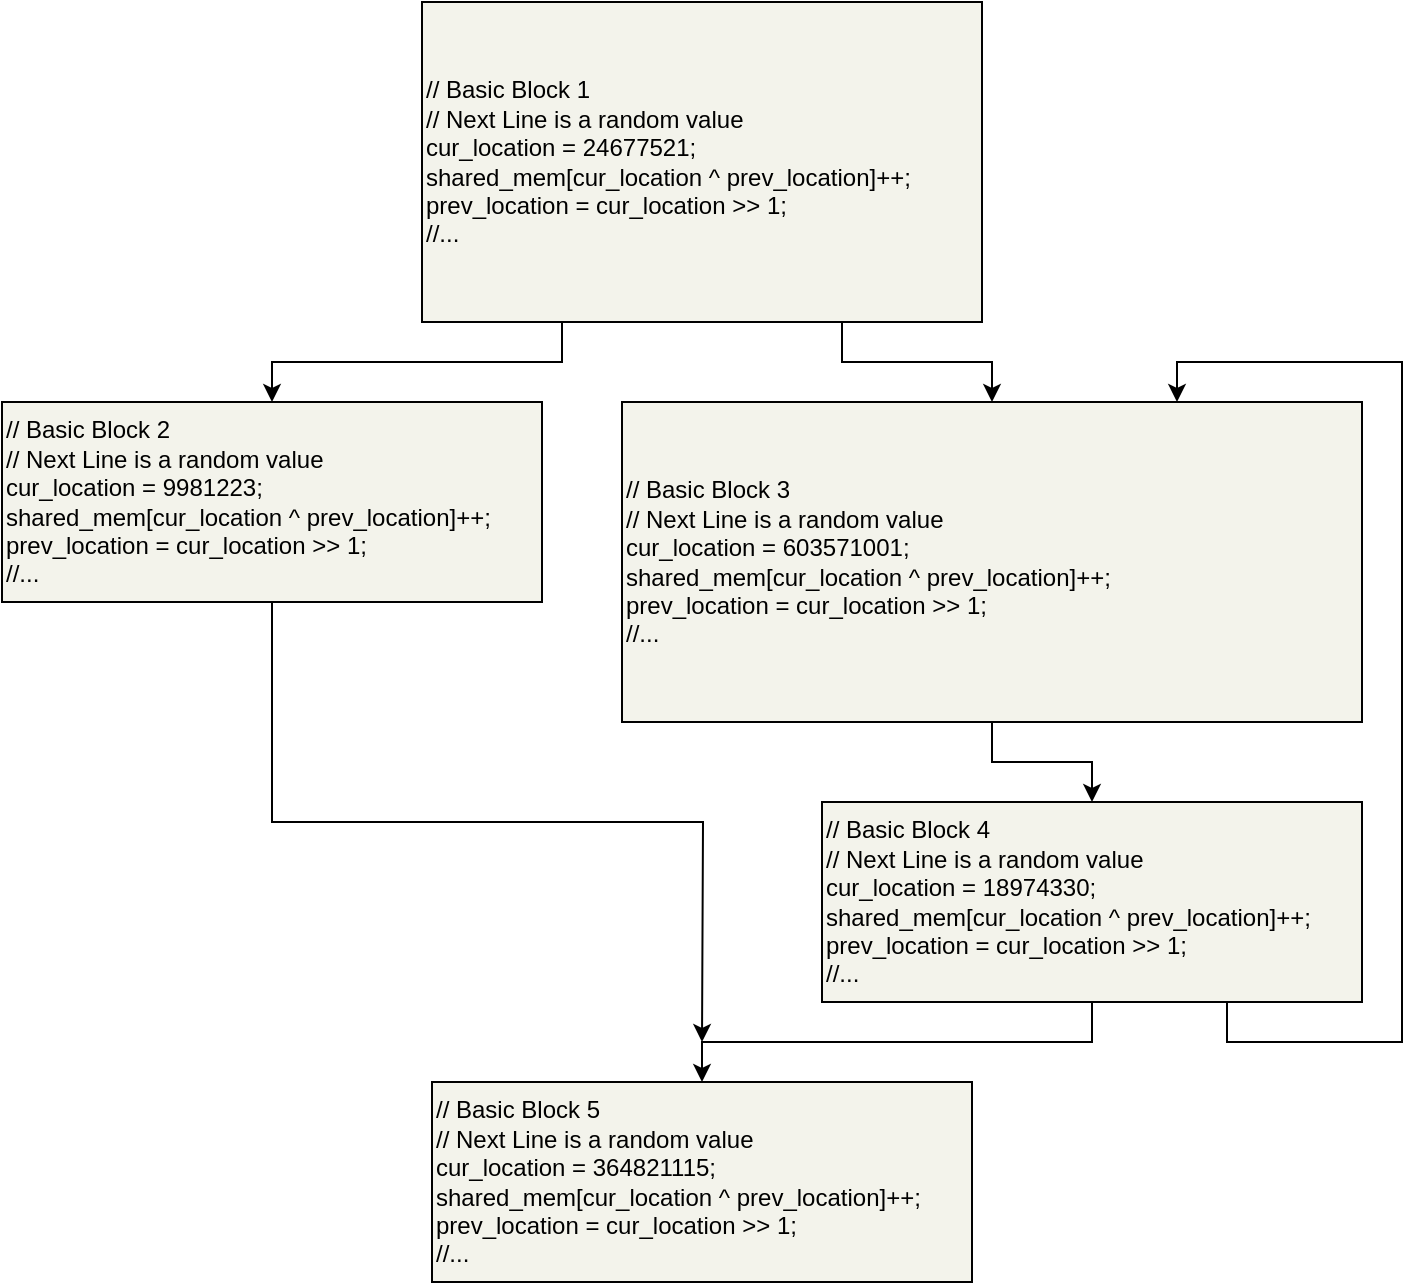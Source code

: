 <mxfile version="11.2.5" type="device" pages="1"><diagram id="Ex9nssdTxlT7TpCbuSto" name="Page-1"><mxGraphModel dx="1365" dy="832" grid="1" gridSize="10" guides="1" tooltips="1" connect="1" arrows="1" fold="1" page="1" pageScale="1" pageWidth="827" pageHeight="1169" math="0" shadow="0"><root><mxCell id="0"/><mxCell id="1" parent="0"/><mxCell id="rp97ohG0JGLd58k4tToJ-6" style="edgeStyle=orthogonalEdgeStyle;rounded=0;orthogonalLoop=1;jettySize=auto;html=1;exitX=0.25;exitY=1;exitDx=0;exitDy=0;entryX=0.5;entryY=0;entryDx=0;entryDy=0;" edge="1" parent="1" source="rp97ohG0JGLd58k4tToJ-1" target="rp97ohG0JGLd58k4tToJ-2"><mxGeometry relative="1" as="geometry"/></mxCell><mxCell id="rp97ohG0JGLd58k4tToJ-7" style="edgeStyle=orthogonalEdgeStyle;rounded=0;orthogonalLoop=1;jettySize=auto;html=1;exitX=0.75;exitY=1;exitDx=0;exitDy=0;" edge="1" parent="1" source="rp97ohG0JGLd58k4tToJ-1" target="rp97ohG0JGLd58k4tToJ-3"><mxGeometry relative="1" as="geometry"/></mxCell><mxCell id="rp97ohG0JGLd58k4tToJ-1" value="&lt;span style=&quot;background-color: rgb(243 , 243 , 235)&quot;&gt;// Basic Block 1&lt;br&gt;// Next Line is a random value&lt;br&gt;cur_location = 24677521; &lt;br&gt;shared_mem[cur_location ^ prev_location]++;&lt;br&gt;prev_location = cur_location &amp;gt;&amp;gt; 1;&lt;br&gt;//...&lt;br&gt;&lt;/span&gt;" style="rounded=0;whiteSpace=wrap;html=1;align=left;background-color=rgb(243, 243, 235);fillColor=#f3f3eb;" vertex="1" parent="1"><mxGeometry x="280" width="280" height="160" as="geometry"/></mxCell><mxCell id="rp97ohG0JGLd58k4tToJ-11" style="edgeStyle=orthogonalEdgeStyle;rounded=0;orthogonalLoop=1;jettySize=auto;html=1;exitX=0.5;exitY=1;exitDx=0;exitDy=0;" edge="1" parent="1" source="rp97ohG0JGLd58k4tToJ-2"><mxGeometry relative="1" as="geometry"><mxPoint x="420" y="520" as="targetPoint"/></mxGeometry></mxCell><mxCell id="rp97ohG0JGLd58k4tToJ-2" value="&lt;span style=&quot;background-color: rgb(243 , 243 , 235)&quot;&gt;// Basic Block 2&lt;br&gt;&lt;/span&gt;&lt;span style=&quot;background-color: rgb(243 , 243 , 235)&quot;&gt;// Next Line is a random value&lt;br&gt;&lt;/span&gt;&lt;span style=&quot;background-color: rgb(243 , 243 , 235)&quot;&gt;cur_location = 9981223; &lt;br&gt;shared_mem[cur_location ^ prev_location]++;&lt;br&gt;prev_location = cur_location &amp;gt;&amp;gt; 1;&lt;br&gt;//...&lt;br&gt;&lt;/span&gt;" style="rounded=0;whiteSpace=wrap;html=1;align=left;background-color=rgb(243, 243, 235);fillColor=#f3f3eb;" vertex="1" parent="1"><mxGeometry x="70" y="200" width="270" height="100" as="geometry"/></mxCell><mxCell id="rp97ohG0JGLd58k4tToJ-8" style="edgeStyle=orthogonalEdgeStyle;rounded=0;orthogonalLoop=1;jettySize=auto;html=1;exitX=0.5;exitY=1;exitDx=0;exitDy=0;" edge="1" parent="1" source="rp97ohG0JGLd58k4tToJ-3" target="rp97ohG0JGLd58k4tToJ-4"><mxGeometry relative="1" as="geometry"/></mxCell><mxCell id="rp97ohG0JGLd58k4tToJ-3" value="&lt;span style=&quot;background-color: rgb(243 , 243 , 235)&quot;&gt;// Basic Block 3&lt;br&gt;&lt;/span&gt;&lt;span style=&quot;background-color: rgb(243 , 243 , 235)&quot;&gt;// Next Line is a random value&lt;/span&gt;&lt;span style=&quot;background-color: rgb(243 , 243 , 235)&quot;&gt;&lt;br&gt;cur_location = 603571001; &lt;br&gt;shared_mem[cur_location ^ prev_location]++;&lt;br&gt;prev_location = cur_location &amp;gt;&amp;gt; 1;&lt;br&gt;//...&lt;br&gt;&lt;/span&gt;" style="rounded=0;whiteSpace=wrap;html=1;align=left;background-color=rgb(243, 243, 235);fillColor=#f3f3eb;" vertex="1" parent="1"><mxGeometry x="380" y="200" width="370" height="160" as="geometry"/></mxCell><mxCell id="rp97ohG0JGLd58k4tToJ-10" style="edgeStyle=orthogonalEdgeStyle;rounded=0;orthogonalLoop=1;jettySize=auto;html=1;exitX=0.5;exitY=1;exitDx=0;exitDy=0;entryX=0.5;entryY=0;entryDx=0;entryDy=0;" edge="1" parent="1" source="rp97ohG0JGLd58k4tToJ-4" target="rp97ohG0JGLd58k4tToJ-5"><mxGeometry relative="1" as="geometry"/></mxCell><mxCell id="rp97ohG0JGLd58k4tToJ-12" style="edgeStyle=orthogonalEdgeStyle;rounded=0;orthogonalLoop=1;jettySize=auto;html=1;exitX=0.75;exitY=1;exitDx=0;exitDy=0;entryX=0.75;entryY=0;entryDx=0;entryDy=0;" edge="1" parent="1" source="rp97ohG0JGLd58k4tToJ-4" target="rp97ohG0JGLd58k4tToJ-3"><mxGeometry relative="1" as="geometry"><mxPoint x="800" y="160" as="targetPoint"/><Array as="points"><mxPoint x="683" y="520"/><mxPoint x="770" y="520"/><mxPoint x="770" y="180"/><mxPoint x="658" y="180"/></Array></mxGeometry></mxCell><mxCell id="rp97ohG0JGLd58k4tToJ-4" value="&lt;span style=&quot;background-color: rgb(243 , 243 , 235)&quot;&gt;// Basic Block 4&lt;br&gt;&lt;/span&gt;&lt;span style=&quot;background-color: rgb(243 , 243 , 235)&quot;&gt;// Next Line is a random value&lt;/span&gt;&lt;span style=&quot;background-color: rgb(243 , 243 , 235)&quot;&gt;&lt;br&gt;cur_location = 18974330; &lt;br&gt;shared_mem[cur_location ^ prev_location]++;&lt;br&gt;prev_location = cur_location &amp;gt;&amp;gt; 1;&lt;br&gt;//...&lt;br&gt;&lt;/span&gt;" style="rounded=0;whiteSpace=wrap;html=1;align=left;background-color=rgb(243, 243, 235);fillColor=#f3f3eb;" vertex="1" parent="1"><mxGeometry x="480" y="400" width="270" height="100" as="geometry"/></mxCell><mxCell id="rp97ohG0JGLd58k4tToJ-5" value="&lt;span style=&quot;background-color: rgb(243 , 243 , 235)&quot;&gt;// Basic Block 5&lt;br&gt;&lt;/span&gt;&lt;span style=&quot;background-color: rgb(243 , 243 , 235)&quot;&gt;// Next Line is a random value&lt;/span&gt;&lt;span style=&quot;background-color: rgb(243 , 243 , 235)&quot;&gt;&lt;br&gt;cur_location = 364821115; &lt;br&gt;shared_mem[cur_location ^ prev_location]++;&lt;br&gt;prev_location = cur_location &amp;gt;&amp;gt; 1;&lt;br&gt;//...&lt;br&gt;&lt;/span&gt;" style="rounded=0;whiteSpace=wrap;html=1;align=left;background-color=rgb(243, 243, 235);fillColor=#f3f3eb;" vertex="1" parent="1"><mxGeometry x="285" y="540" width="270" height="100" as="geometry"/></mxCell></root></mxGraphModel></diagram></mxfile>